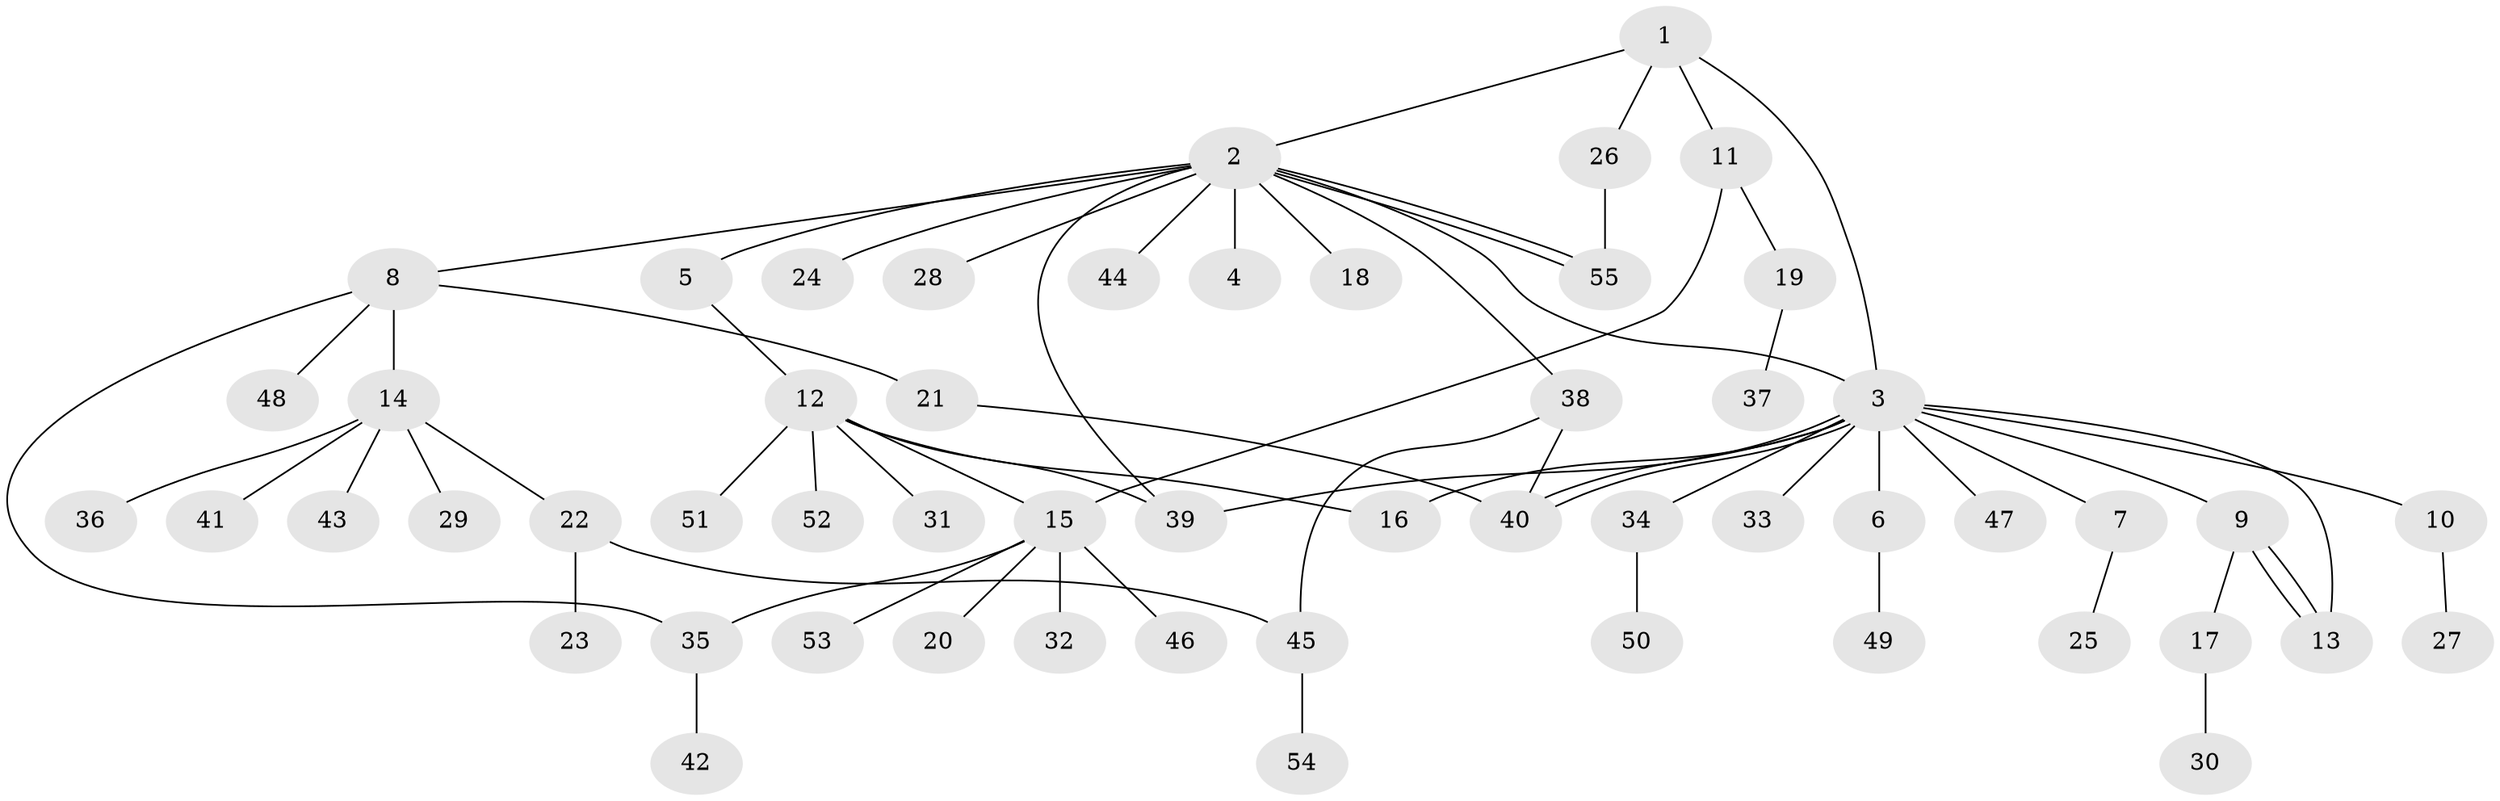 // Generated by graph-tools (version 1.1) at 2025/47/03/09/25 04:47:15]
// undirected, 55 vertices, 68 edges
graph export_dot {
graph [start="1"]
  node [color=gray90,style=filled];
  1;
  2;
  3;
  4;
  5;
  6;
  7;
  8;
  9;
  10;
  11;
  12;
  13;
  14;
  15;
  16;
  17;
  18;
  19;
  20;
  21;
  22;
  23;
  24;
  25;
  26;
  27;
  28;
  29;
  30;
  31;
  32;
  33;
  34;
  35;
  36;
  37;
  38;
  39;
  40;
  41;
  42;
  43;
  44;
  45;
  46;
  47;
  48;
  49;
  50;
  51;
  52;
  53;
  54;
  55;
  1 -- 2;
  1 -- 3;
  1 -- 11;
  1 -- 26;
  2 -- 3;
  2 -- 4;
  2 -- 5;
  2 -- 8;
  2 -- 18;
  2 -- 24;
  2 -- 28;
  2 -- 38;
  2 -- 39;
  2 -- 44;
  2 -- 55;
  2 -- 55;
  3 -- 6;
  3 -- 7;
  3 -- 9;
  3 -- 10;
  3 -- 13;
  3 -- 16;
  3 -- 33;
  3 -- 34;
  3 -- 39;
  3 -- 40;
  3 -- 40;
  3 -- 47;
  5 -- 12;
  6 -- 49;
  7 -- 25;
  8 -- 14;
  8 -- 21;
  8 -- 35;
  8 -- 48;
  9 -- 13;
  9 -- 13;
  9 -- 17;
  10 -- 27;
  11 -- 15;
  11 -- 19;
  12 -- 15;
  12 -- 16;
  12 -- 31;
  12 -- 39;
  12 -- 51;
  12 -- 52;
  14 -- 22;
  14 -- 29;
  14 -- 36;
  14 -- 41;
  14 -- 43;
  15 -- 20;
  15 -- 32;
  15 -- 35;
  15 -- 46;
  15 -- 53;
  17 -- 30;
  19 -- 37;
  21 -- 40;
  22 -- 23;
  22 -- 45;
  26 -- 55;
  34 -- 50;
  35 -- 42;
  38 -- 40;
  38 -- 45;
  45 -- 54;
}
